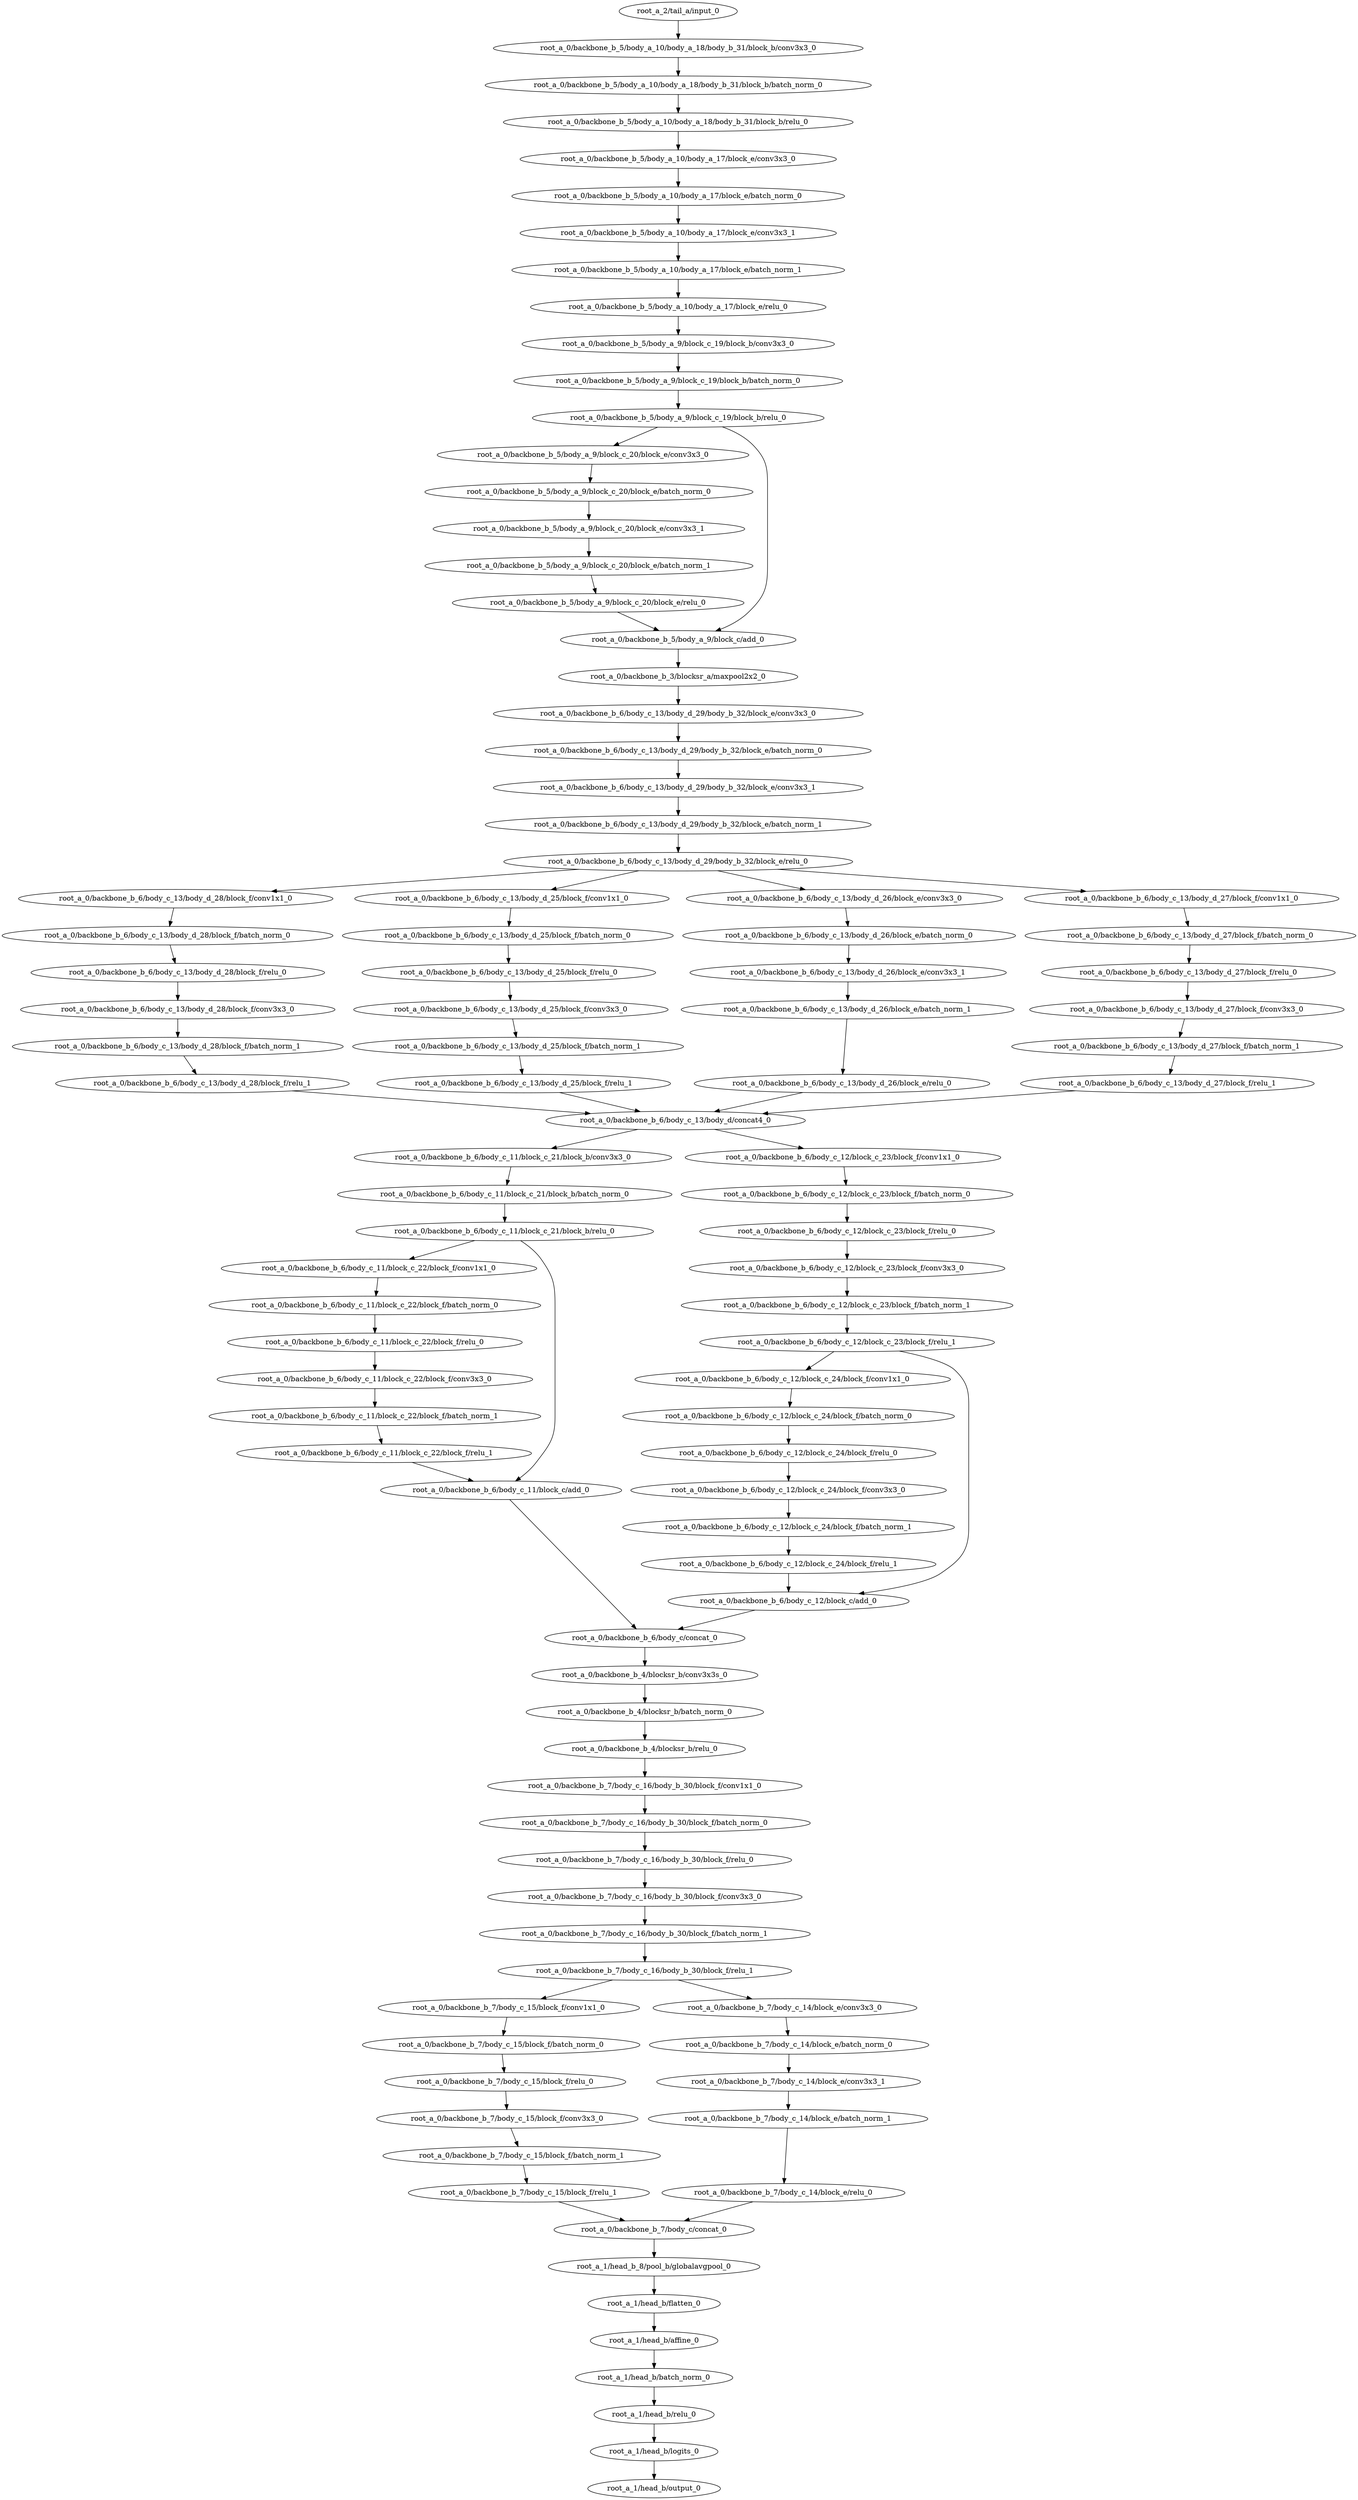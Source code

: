 digraph root_a {
	"root_a_2/tail_a/input_0"
	"root_a_0/backbone_b_5/body_a_10/body_a_18/body_b_31/block_b/conv3x3_0"
	"root_a_0/backbone_b_5/body_a_10/body_a_18/body_b_31/block_b/batch_norm_0"
	"root_a_0/backbone_b_5/body_a_10/body_a_18/body_b_31/block_b/relu_0"
	"root_a_0/backbone_b_5/body_a_10/body_a_17/block_e/conv3x3_0"
	"root_a_0/backbone_b_5/body_a_10/body_a_17/block_e/batch_norm_0"
	"root_a_0/backbone_b_5/body_a_10/body_a_17/block_e/conv3x3_1"
	"root_a_0/backbone_b_5/body_a_10/body_a_17/block_e/batch_norm_1"
	"root_a_0/backbone_b_5/body_a_10/body_a_17/block_e/relu_0"
	"root_a_0/backbone_b_5/body_a_9/block_c_19/block_b/conv3x3_0"
	"root_a_0/backbone_b_5/body_a_9/block_c_19/block_b/batch_norm_0"
	"root_a_0/backbone_b_5/body_a_9/block_c_19/block_b/relu_0"
	"root_a_0/backbone_b_5/body_a_9/block_c_20/block_e/conv3x3_0"
	"root_a_0/backbone_b_5/body_a_9/block_c_20/block_e/batch_norm_0"
	"root_a_0/backbone_b_5/body_a_9/block_c_20/block_e/conv3x3_1"
	"root_a_0/backbone_b_5/body_a_9/block_c_20/block_e/batch_norm_1"
	"root_a_0/backbone_b_5/body_a_9/block_c_20/block_e/relu_0"
	"root_a_0/backbone_b_5/body_a_9/block_c/add_0"
	"root_a_0/backbone_b_3/blocksr_a/maxpool2x2_0"
	"root_a_0/backbone_b_6/body_c_13/body_d_29/body_b_32/block_e/conv3x3_0"
	"root_a_0/backbone_b_6/body_c_13/body_d_29/body_b_32/block_e/batch_norm_0"
	"root_a_0/backbone_b_6/body_c_13/body_d_29/body_b_32/block_e/conv3x3_1"
	"root_a_0/backbone_b_6/body_c_13/body_d_29/body_b_32/block_e/batch_norm_1"
	"root_a_0/backbone_b_6/body_c_13/body_d_29/body_b_32/block_e/relu_0"
	"root_a_0/backbone_b_6/body_c_13/body_d_28/block_f/conv1x1_0"
	"root_a_0/backbone_b_6/body_c_13/body_d_28/block_f/batch_norm_0"
	"root_a_0/backbone_b_6/body_c_13/body_d_28/block_f/relu_0"
	"root_a_0/backbone_b_6/body_c_13/body_d_28/block_f/conv3x3_0"
	"root_a_0/backbone_b_6/body_c_13/body_d_28/block_f/batch_norm_1"
	"root_a_0/backbone_b_6/body_c_13/body_d_28/block_f/relu_1"
	"root_a_0/backbone_b_6/body_c_13/body_d_25/block_f/conv1x1_0"
	"root_a_0/backbone_b_6/body_c_13/body_d_25/block_f/batch_norm_0"
	"root_a_0/backbone_b_6/body_c_13/body_d_25/block_f/relu_0"
	"root_a_0/backbone_b_6/body_c_13/body_d_25/block_f/conv3x3_0"
	"root_a_0/backbone_b_6/body_c_13/body_d_25/block_f/batch_norm_1"
	"root_a_0/backbone_b_6/body_c_13/body_d_25/block_f/relu_1"
	"root_a_0/backbone_b_6/body_c_13/body_d_26/block_e/conv3x3_0"
	"root_a_0/backbone_b_6/body_c_13/body_d_26/block_e/batch_norm_0"
	"root_a_0/backbone_b_6/body_c_13/body_d_26/block_e/conv3x3_1"
	"root_a_0/backbone_b_6/body_c_13/body_d_26/block_e/batch_norm_1"
	"root_a_0/backbone_b_6/body_c_13/body_d_26/block_e/relu_0"
	"root_a_0/backbone_b_6/body_c_13/body_d_27/block_f/conv1x1_0"
	"root_a_0/backbone_b_6/body_c_13/body_d_27/block_f/batch_norm_0"
	"root_a_0/backbone_b_6/body_c_13/body_d_27/block_f/relu_0"
	"root_a_0/backbone_b_6/body_c_13/body_d_27/block_f/conv3x3_0"
	"root_a_0/backbone_b_6/body_c_13/body_d_27/block_f/batch_norm_1"
	"root_a_0/backbone_b_6/body_c_13/body_d_27/block_f/relu_1"
	"root_a_0/backbone_b_6/body_c_13/body_d/concat4_0"
	"root_a_0/backbone_b_6/body_c_11/block_c_21/block_b/conv3x3_0"
	"root_a_0/backbone_b_6/body_c_11/block_c_21/block_b/batch_norm_0"
	"root_a_0/backbone_b_6/body_c_11/block_c_21/block_b/relu_0"
	"root_a_0/backbone_b_6/body_c_11/block_c_22/block_f/conv1x1_0"
	"root_a_0/backbone_b_6/body_c_11/block_c_22/block_f/batch_norm_0"
	"root_a_0/backbone_b_6/body_c_11/block_c_22/block_f/relu_0"
	"root_a_0/backbone_b_6/body_c_11/block_c_22/block_f/conv3x3_0"
	"root_a_0/backbone_b_6/body_c_11/block_c_22/block_f/batch_norm_1"
	"root_a_0/backbone_b_6/body_c_11/block_c_22/block_f/relu_1"
	"root_a_0/backbone_b_6/body_c_11/block_c/add_0"
	"root_a_0/backbone_b_6/body_c_12/block_c_23/block_f/conv1x1_0"
	"root_a_0/backbone_b_6/body_c_12/block_c_23/block_f/batch_norm_0"
	"root_a_0/backbone_b_6/body_c_12/block_c_23/block_f/relu_0"
	"root_a_0/backbone_b_6/body_c_12/block_c_23/block_f/conv3x3_0"
	"root_a_0/backbone_b_6/body_c_12/block_c_23/block_f/batch_norm_1"
	"root_a_0/backbone_b_6/body_c_12/block_c_23/block_f/relu_1"
	"root_a_0/backbone_b_6/body_c_12/block_c_24/block_f/conv1x1_0"
	"root_a_0/backbone_b_6/body_c_12/block_c_24/block_f/batch_norm_0"
	"root_a_0/backbone_b_6/body_c_12/block_c_24/block_f/relu_0"
	"root_a_0/backbone_b_6/body_c_12/block_c_24/block_f/conv3x3_0"
	"root_a_0/backbone_b_6/body_c_12/block_c_24/block_f/batch_norm_1"
	"root_a_0/backbone_b_6/body_c_12/block_c_24/block_f/relu_1"
	"root_a_0/backbone_b_6/body_c_12/block_c/add_0"
	"root_a_0/backbone_b_6/body_c/concat_0"
	"root_a_0/backbone_b_4/blocksr_b/conv3x3s_0"
	"root_a_0/backbone_b_4/blocksr_b/batch_norm_0"
	"root_a_0/backbone_b_4/blocksr_b/relu_0"
	"root_a_0/backbone_b_7/body_c_16/body_b_30/block_f/conv1x1_0"
	"root_a_0/backbone_b_7/body_c_16/body_b_30/block_f/batch_norm_0"
	"root_a_0/backbone_b_7/body_c_16/body_b_30/block_f/relu_0"
	"root_a_0/backbone_b_7/body_c_16/body_b_30/block_f/conv3x3_0"
	"root_a_0/backbone_b_7/body_c_16/body_b_30/block_f/batch_norm_1"
	"root_a_0/backbone_b_7/body_c_16/body_b_30/block_f/relu_1"
	"root_a_0/backbone_b_7/body_c_15/block_f/conv1x1_0"
	"root_a_0/backbone_b_7/body_c_15/block_f/batch_norm_0"
	"root_a_0/backbone_b_7/body_c_15/block_f/relu_0"
	"root_a_0/backbone_b_7/body_c_15/block_f/conv3x3_0"
	"root_a_0/backbone_b_7/body_c_15/block_f/batch_norm_1"
	"root_a_0/backbone_b_7/body_c_15/block_f/relu_1"
	"root_a_0/backbone_b_7/body_c_14/block_e/conv3x3_0"
	"root_a_0/backbone_b_7/body_c_14/block_e/batch_norm_0"
	"root_a_0/backbone_b_7/body_c_14/block_e/conv3x3_1"
	"root_a_0/backbone_b_7/body_c_14/block_e/batch_norm_1"
	"root_a_0/backbone_b_7/body_c_14/block_e/relu_0"
	"root_a_0/backbone_b_7/body_c/concat_0"
	"root_a_1/head_b_8/pool_b/globalavgpool_0"
	"root_a_1/head_b/flatten_0"
	"root_a_1/head_b/affine_0"
	"root_a_1/head_b/batch_norm_0"
	"root_a_1/head_b/relu_0"
	"root_a_1/head_b/logits_0"
	"root_a_1/head_b/output_0"

	"root_a_2/tail_a/input_0" -> "root_a_0/backbone_b_5/body_a_10/body_a_18/body_b_31/block_b/conv3x3_0"
	"root_a_0/backbone_b_5/body_a_10/body_a_18/body_b_31/block_b/conv3x3_0" -> "root_a_0/backbone_b_5/body_a_10/body_a_18/body_b_31/block_b/batch_norm_0"
	"root_a_0/backbone_b_5/body_a_10/body_a_18/body_b_31/block_b/batch_norm_0" -> "root_a_0/backbone_b_5/body_a_10/body_a_18/body_b_31/block_b/relu_0"
	"root_a_0/backbone_b_5/body_a_10/body_a_18/body_b_31/block_b/relu_0" -> "root_a_0/backbone_b_5/body_a_10/body_a_17/block_e/conv3x3_0"
	"root_a_0/backbone_b_5/body_a_10/body_a_17/block_e/conv3x3_0" -> "root_a_0/backbone_b_5/body_a_10/body_a_17/block_e/batch_norm_0"
	"root_a_0/backbone_b_5/body_a_10/body_a_17/block_e/batch_norm_0" -> "root_a_0/backbone_b_5/body_a_10/body_a_17/block_e/conv3x3_1"
	"root_a_0/backbone_b_5/body_a_10/body_a_17/block_e/conv3x3_1" -> "root_a_0/backbone_b_5/body_a_10/body_a_17/block_e/batch_norm_1"
	"root_a_0/backbone_b_5/body_a_10/body_a_17/block_e/batch_norm_1" -> "root_a_0/backbone_b_5/body_a_10/body_a_17/block_e/relu_0"
	"root_a_0/backbone_b_5/body_a_10/body_a_17/block_e/relu_0" -> "root_a_0/backbone_b_5/body_a_9/block_c_19/block_b/conv3x3_0"
	"root_a_0/backbone_b_5/body_a_9/block_c_19/block_b/conv3x3_0" -> "root_a_0/backbone_b_5/body_a_9/block_c_19/block_b/batch_norm_0"
	"root_a_0/backbone_b_5/body_a_9/block_c_19/block_b/batch_norm_0" -> "root_a_0/backbone_b_5/body_a_9/block_c_19/block_b/relu_0"
	"root_a_0/backbone_b_5/body_a_9/block_c_19/block_b/relu_0" -> "root_a_0/backbone_b_5/body_a_9/block_c_20/block_e/conv3x3_0"
	"root_a_0/backbone_b_5/body_a_9/block_c_20/block_e/conv3x3_0" -> "root_a_0/backbone_b_5/body_a_9/block_c_20/block_e/batch_norm_0"
	"root_a_0/backbone_b_5/body_a_9/block_c_20/block_e/batch_norm_0" -> "root_a_0/backbone_b_5/body_a_9/block_c_20/block_e/conv3x3_1"
	"root_a_0/backbone_b_5/body_a_9/block_c_20/block_e/conv3x3_1" -> "root_a_0/backbone_b_5/body_a_9/block_c_20/block_e/batch_norm_1"
	"root_a_0/backbone_b_5/body_a_9/block_c_20/block_e/batch_norm_1" -> "root_a_0/backbone_b_5/body_a_9/block_c_20/block_e/relu_0"
	"root_a_0/backbone_b_5/body_a_9/block_c_20/block_e/relu_0" -> "root_a_0/backbone_b_5/body_a_9/block_c/add_0"
	"root_a_0/backbone_b_5/body_a_9/block_c_19/block_b/relu_0" -> "root_a_0/backbone_b_5/body_a_9/block_c/add_0"
	"root_a_0/backbone_b_5/body_a_9/block_c/add_0" -> "root_a_0/backbone_b_3/blocksr_a/maxpool2x2_0"
	"root_a_0/backbone_b_3/blocksr_a/maxpool2x2_0" -> "root_a_0/backbone_b_6/body_c_13/body_d_29/body_b_32/block_e/conv3x3_0"
	"root_a_0/backbone_b_6/body_c_13/body_d_29/body_b_32/block_e/conv3x3_0" -> "root_a_0/backbone_b_6/body_c_13/body_d_29/body_b_32/block_e/batch_norm_0"
	"root_a_0/backbone_b_6/body_c_13/body_d_29/body_b_32/block_e/batch_norm_0" -> "root_a_0/backbone_b_6/body_c_13/body_d_29/body_b_32/block_e/conv3x3_1"
	"root_a_0/backbone_b_6/body_c_13/body_d_29/body_b_32/block_e/conv3x3_1" -> "root_a_0/backbone_b_6/body_c_13/body_d_29/body_b_32/block_e/batch_norm_1"
	"root_a_0/backbone_b_6/body_c_13/body_d_29/body_b_32/block_e/batch_norm_1" -> "root_a_0/backbone_b_6/body_c_13/body_d_29/body_b_32/block_e/relu_0"
	"root_a_0/backbone_b_6/body_c_13/body_d_29/body_b_32/block_e/relu_0" -> "root_a_0/backbone_b_6/body_c_13/body_d_28/block_f/conv1x1_0"
	"root_a_0/backbone_b_6/body_c_13/body_d_28/block_f/conv1x1_0" -> "root_a_0/backbone_b_6/body_c_13/body_d_28/block_f/batch_norm_0"
	"root_a_0/backbone_b_6/body_c_13/body_d_28/block_f/batch_norm_0" -> "root_a_0/backbone_b_6/body_c_13/body_d_28/block_f/relu_0"
	"root_a_0/backbone_b_6/body_c_13/body_d_28/block_f/relu_0" -> "root_a_0/backbone_b_6/body_c_13/body_d_28/block_f/conv3x3_0"
	"root_a_0/backbone_b_6/body_c_13/body_d_28/block_f/conv3x3_0" -> "root_a_0/backbone_b_6/body_c_13/body_d_28/block_f/batch_norm_1"
	"root_a_0/backbone_b_6/body_c_13/body_d_28/block_f/batch_norm_1" -> "root_a_0/backbone_b_6/body_c_13/body_d_28/block_f/relu_1"
	"root_a_0/backbone_b_6/body_c_13/body_d_29/body_b_32/block_e/relu_0" -> "root_a_0/backbone_b_6/body_c_13/body_d_25/block_f/conv1x1_0"
	"root_a_0/backbone_b_6/body_c_13/body_d_25/block_f/conv1x1_0" -> "root_a_0/backbone_b_6/body_c_13/body_d_25/block_f/batch_norm_0"
	"root_a_0/backbone_b_6/body_c_13/body_d_25/block_f/batch_norm_0" -> "root_a_0/backbone_b_6/body_c_13/body_d_25/block_f/relu_0"
	"root_a_0/backbone_b_6/body_c_13/body_d_25/block_f/relu_0" -> "root_a_0/backbone_b_6/body_c_13/body_d_25/block_f/conv3x3_0"
	"root_a_0/backbone_b_6/body_c_13/body_d_25/block_f/conv3x3_0" -> "root_a_0/backbone_b_6/body_c_13/body_d_25/block_f/batch_norm_1"
	"root_a_0/backbone_b_6/body_c_13/body_d_25/block_f/batch_norm_1" -> "root_a_0/backbone_b_6/body_c_13/body_d_25/block_f/relu_1"
	"root_a_0/backbone_b_6/body_c_13/body_d_29/body_b_32/block_e/relu_0" -> "root_a_0/backbone_b_6/body_c_13/body_d_26/block_e/conv3x3_0"
	"root_a_0/backbone_b_6/body_c_13/body_d_26/block_e/conv3x3_0" -> "root_a_0/backbone_b_6/body_c_13/body_d_26/block_e/batch_norm_0"
	"root_a_0/backbone_b_6/body_c_13/body_d_26/block_e/batch_norm_0" -> "root_a_0/backbone_b_6/body_c_13/body_d_26/block_e/conv3x3_1"
	"root_a_0/backbone_b_6/body_c_13/body_d_26/block_e/conv3x3_1" -> "root_a_0/backbone_b_6/body_c_13/body_d_26/block_e/batch_norm_1"
	"root_a_0/backbone_b_6/body_c_13/body_d_26/block_e/batch_norm_1" -> "root_a_0/backbone_b_6/body_c_13/body_d_26/block_e/relu_0"
	"root_a_0/backbone_b_6/body_c_13/body_d_29/body_b_32/block_e/relu_0" -> "root_a_0/backbone_b_6/body_c_13/body_d_27/block_f/conv1x1_0"
	"root_a_0/backbone_b_6/body_c_13/body_d_27/block_f/conv1x1_0" -> "root_a_0/backbone_b_6/body_c_13/body_d_27/block_f/batch_norm_0"
	"root_a_0/backbone_b_6/body_c_13/body_d_27/block_f/batch_norm_0" -> "root_a_0/backbone_b_6/body_c_13/body_d_27/block_f/relu_0"
	"root_a_0/backbone_b_6/body_c_13/body_d_27/block_f/relu_0" -> "root_a_0/backbone_b_6/body_c_13/body_d_27/block_f/conv3x3_0"
	"root_a_0/backbone_b_6/body_c_13/body_d_27/block_f/conv3x3_0" -> "root_a_0/backbone_b_6/body_c_13/body_d_27/block_f/batch_norm_1"
	"root_a_0/backbone_b_6/body_c_13/body_d_27/block_f/batch_norm_1" -> "root_a_0/backbone_b_6/body_c_13/body_d_27/block_f/relu_1"
	"root_a_0/backbone_b_6/body_c_13/body_d_28/block_f/relu_1" -> "root_a_0/backbone_b_6/body_c_13/body_d/concat4_0"
	"root_a_0/backbone_b_6/body_c_13/body_d_25/block_f/relu_1" -> "root_a_0/backbone_b_6/body_c_13/body_d/concat4_0"
	"root_a_0/backbone_b_6/body_c_13/body_d_26/block_e/relu_0" -> "root_a_0/backbone_b_6/body_c_13/body_d/concat4_0"
	"root_a_0/backbone_b_6/body_c_13/body_d_27/block_f/relu_1" -> "root_a_0/backbone_b_6/body_c_13/body_d/concat4_0"
	"root_a_0/backbone_b_6/body_c_13/body_d/concat4_0" -> "root_a_0/backbone_b_6/body_c_11/block_c_21/block_b/conv3x3_0"
	"root_a_0/backbone_b_6/body_c_11/block_c_21/block_b/conv3x3_0" -> "root_a_0/backbone_b_6/body_c_11/block_c_21/block_b/batch_norm_0"
	"root_a_0/backbone_b_6/body_c_11/block_c_21/block_b/batch_norm_0" -> "root_a_0/backbone_b_6/body_c_11/block_c_21/block_b/relu_0"
	"root_a_0/backbone_b_6/body_c_11/block_c_21/block_b/relu_0" -> "root_a_0/backbone_b_6/body_c_11/block_c_22/block_f/conv1x1_0"
	"root_a_0/backbone_b_6/body_c_11/block_c_22/block_f/conv1x1_0" -> "root_a_0/backbone_b_6/body_c_11/block_c_22/block_f/batch_norm_0"
	"root_a_0/backbone_b_6/body_c_11/block_c_22/block_f/batch_norm_0" -> "root_a_0/backbone_b_6/body_c_11/block_c_22/block_f/relu_0"
	"root_a_0/backbone_b_6/body_c_11/block_c_22/block_f/relu_0" -> "root_a_0/backbone_b_6/body_c_11/block_c_22/block_f/conv3x3_0"
	"root_a_0/backbone_b_6/body_c_11/block_c_22/block_f/conv3x3_0" -> "root_a_0/backbone_b_6/body_c_11/block_c_22/block_f/batch_norm_1"
	"root_a_0/backbone_b_6/body_c_11/block_c_22/block_f/batch_norm_1" -> "root_a_0/backbone_b_6/body_c_11/block_c_22/block_f/relu_1"
	"root_a_0/backbone_b_6/body_c_11/block_c_21/block_b/relu_0" -> "root_a_0/backbone_b_6/body_c_11/block_c/add_0"
	"root_a_0/backbone_b_6/body_c_11/block_c_22/block_f/relu_1" -> "root_a_0/backbone_b_6/body_c_11/block_c/add_0"
	"root_a_0/backbone_b_6/body_c_13/body_d/concat4_0" -> "root_a_0/backbone_b_6/body_c_12/block_c_23/block_f/conv1x1_0"
	"root_a_0/backbone_b_6/body_c_12/block_c_23/block_f/conv1x1_0" -> "root_a_0/backbone_b_6/body_c_12/block_c_23/block_f/batch_norm_0"
	"root_a_0/backbone_b_6/body_c_12/block_c_23/block_f/batch_norm_0" -> "root_a_0/backbone_b_6/body_c_12/block_c_23/block_f/relu_0"
	"root_a_0/backbone_b_6/body_c_12/block_c_23/block_f/relu_0" -> "root_a_0/backbone_b_6/body_c_12/block_c_23/block_f/conv3x3_0"
	"root_a_0/backbone_b_6/body_c_12/block_c_23/block_f/conv3x3_0" -> "root_a_0/backbone_b_6/body_c_12/block_c_23/block_f/batch_norm_1"
	"root_a_0/backbone_b_6/body_c_12/block_c_23/block_f/batch_norm_1" -> "root_a_0/backbone_b_6/body_c_12/block_c_23/block_f/relu_1"
	"root_a_0/backbone_b_6/body_c_12/block_c_23/block_f/relu_1" -> "root_a_0/backbone_b_6/body_c_12/block_c_24/block_f/conv1x1_0"
	"root_a_0/backbone_b_6/body_c_12/block_c_24/block_f/conv1x1_0" -> "root_a_0/backbone_b_6/body_c_12/block_c_24/block_f/batch_norm_0"
	"root_a_0/backbone_b_6/body_c_12/block_c_24/block_f/batch_norm_0" -> "root_a_0/backbone_b_6/body_c_12/block_c_24/block_f/relu_0"
	"root_a_0/backbone_b_6/body_c_12/block_c_24/block_f/relu_0" -> "root_a_0/backbone_b_6/body_c_12/block_c_24/block_f/conv3x3_0"
	"root_a_0/backbone_b_6/body_c_12/block_c_24/block_f/conv3x3_0" -> "root_a_0/backbone_b_6/body_c_12/block_c_24/block_f/batch_norm_1"
	"root_a_0/backbone_b_6/body_c_12/block_c_24/block_f/batch_norm_1" -> "root_a_0/backbone_b_6/body_c_12/block_c_24/block_f/relu_1"
	"root_a_0/backbone_b_6/body_c_12/block_c_23/block_f/relu_1" -> "root_a_0/backbone_b_6/body_c_12/block_c/add_0"
	"root_a_0/backbone_b_6/body_c_12/block_c_24/block_f/relu_1" -> "root_a_0/backbone_b_6/body_c_12/block_c/add_0"
	"root_a_0/backbone_b_6/body_c_11/block_c/add_0" -> "root_a_0/backbone_b_6/body_c/concat_0"
	"root_a_0/backbone_b_6/body_c_12/block_c/add_0" -> "root_a_0/backbone_b_6/body_c/concat_0"
	"root_a_0/backbone_b_6/body_c/concat_0" -> "root_a_0/backbone_b_4/blocksr_b/conv3x3s_0"
	"root_a_0/backbone_b_4/blocksr_b/conv3x3s_0" -> "root_a_0/backbone_b_4/blocksr_b/batch_norm_0"
	"root_a_0/backbone_b_4/blocksr_b/batch_norm_0" -> "root_a_0/backbone_b_4/blocksr_b/relu_0"
	"root_a_0/backbone_b_4/blocksr_b/relu_0" -> "root_a_0/backbone_b_7/body_c_16/body_b_30/block_f/conv1x1_0"
	"root_a_0/backbone_b_7/body_c_16/body_b_30/block_f/conv1x1_0" -> "root_a_0/backbone_b_7/body_c_16/body_b_30/block_f/batch_norm_0"
	"root_a_0/backbone_b_7/body_c_16/body_b_30/block_f/batch_norm_0" -> "root_a_0/backbone_b_7/body_c_16/body_b_30/block_f/relu_0"
	"root_a_0/backbone_b_7/body_c_16/body_b_30/block_f/relu_0" -> "root_a_0/backbone_b_7/body_c_16/body_b_30/block_f/conv3x3_0"
	"root_a_0/backbone_b_7/body_c_16/body_b_30/block_f/conv3x3_0" -> "root_a_0/backbone_b_7/body_c_16/body_b_30/block_f/batch_norm_1"
	"root_a_0/backbone_b_7/body_c_16/body_b_30/block_f/batch_norm_1" -> "root_a_0/backbone_b_7/body_c_16/body_b_30/block_f/relu_1"
	"root_a_0/backbone_b_7/body_c_16/body_b_30/block_f/relu_1" -> "root_a_0/backbone_b_7/body_c_15/block_f/conv1x1_0"
	"root_a_0/backbone_b_7/body_c_15/block_f/conv1x1_0" -> "root_a_0/backbone_b_7/body_c_15/block_f/batch_norm_0"
	"root_a_0/backbone_b_7/body_c_15/block_f/batch_norm_0" -> "root_a_0/backbone_b_7/body_c_15/block_f/relu_0"
	"root_a_0/backbone_b_7/body_c_15/block_f/relu_0" -> "root_a_0/backbone_b_7/body_c_15/block_f/conv3x3_0"
	"root_a_0/backbone_b_7/body_c_15/block_f/conv3x3_0" -> "root_a_0/backbone_b_7/body_c_15/block_f/batch_norm_1"
	"root_a_0/backbone_b_7/body_c_15/block_f/batch_norm_1" -> "root_a_0/backbone_b_7/body_c_15/block_f/relu_1"
	"root_a_0/backbone_b_7/body_c_16/body_b_30/block_f/relu_1" -> "root_a_0/backbone_b_7/body_c_14/block_e/conv3x3_0"
	"root_a_0/backbone_b_7/body_c_14/block_e/conv3x3_0" -> "root_a_0/backbone_b_7/body_c_14/block_e/batch_norm_0"
	"root_a_0/backbone_b_7/body_c_14/block_e/batch_norm_0" -> "root_a_0/backbone_b_7/body_c_14/block_e/conv3x3_1"
	"root_a_0/backbone_b_7/body_c_14/block_e/conv3x3_1" -> "root_a_0/backbone_b_7/body_c_14/block_e/batch_norm_1"
	"root_a_0/backbone_b_7/body_c_14/block_e/batch_norm_1" -> "root_a_0/backbone_b_7/body_c_14/block_e/relu_0"
	"root_a_0/backbone_b_7/body_c_15/block_f/relu_1" -> "root_a_0/backbone_b_7/body_c/concat_0"
	"root_a_0/backbone_b_7/body_c_14/block_e/relu_0" -> "root_a_0/backbone_b_7/body_c/concat_0"
	"root_a_0/backbone_b_7/body_c/concat_0" -> "root_a_1/head_b_8/pool_b/globalavgpool_0"
	"root_a_1/head_b_8/pool_b/globalavgpool_0" -> "root_a_1/head_b/flatten_0"
	"root_a_1/head_b/flatten_0" -> "root_a_1/head_b/affine_0"
	"root_a_1/head_b/affine_0" -> "root_a_1/head_b/batch_norm_0"
	"root_a_1/head_b/batch_norm_0" -> "root_a_1/head_b/relu_0"
	"root_a_1/head_b/relu_0" -> "root_a_1/head_b/logits_0"
	"root_a_1/head_b/logits_0" -> "root_a_1/head_b/output_0"

}